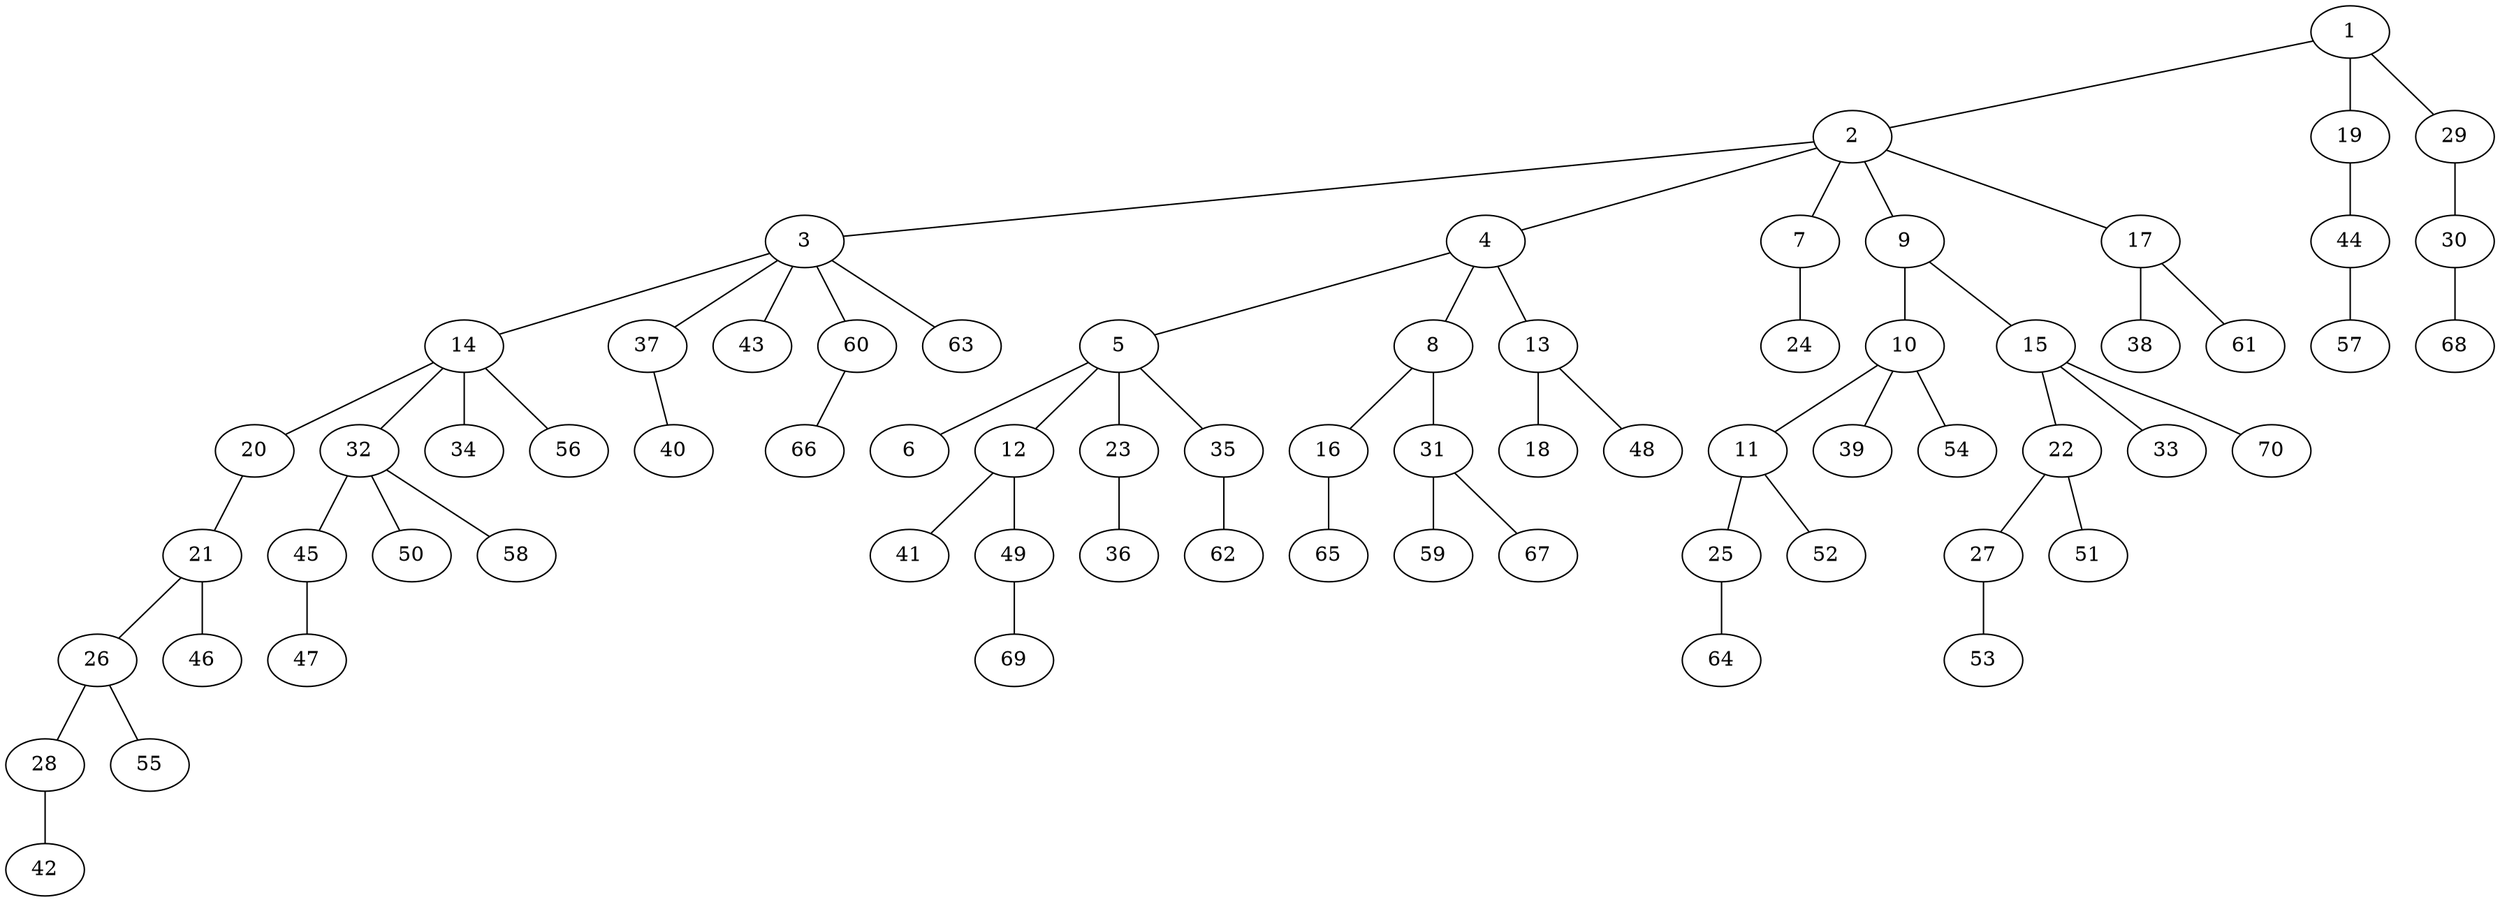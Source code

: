 graph graphname {1--2
1--19
1--29
2--3
2--4
2--7
2--9
2--17
3--14
3--37
3--43
3--60
3--63
4--5
4--8
4--13
5--6
5--12
5--23
5--35
7--24
8--16
8--31
9--10
9--15
10--11
10--39
10--54
11--25
11--52
12--41
12--49
13--18
13--48
14--20
14--32
14--34
14--56
15--22
15--33
15--70
16--65
17--38
17--61
19--44
20--21
21--26
21--46
22--27
22--51
23--36
25--64
26--28
26--55
27--53
28--42
29--30
30--68
31--59
31--67
32--45
32--50
32--58
35--62
37--40
44--57
45--47
49--69
60--66
}